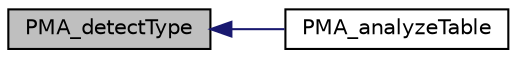 digraph G
{
  edge [fontname="Helvetica",fontsize="10",labelfontname="Helvetica",labelfontsize="10"];
  node [fontname="Helvetica",fontsize="10",shape=record];
  rankdir="LR";
  Node1 [label="PMA_detectType",height=0.2,width=0.4,color="black", fillcolor="grey75", style="filled" fontcolor="black"];
  Node1 -> Node2 [dir="back",color="midnightblue",fontsize="10",style="solid",fontname="Helvetica"];
  Node2 [label="PMA_analyzeTable",height=0.2,width=0.4,color="black", fillcolor="white", style="filled",URL="$import_8lib_8php.html#a500f62d64c400e5d660e31fe1fe6c418",tooltip="Determines if the column types are int, decimal, or string."];
}
